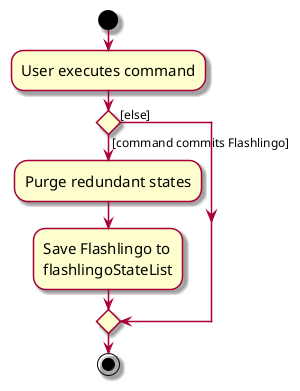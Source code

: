 @startuml
skin rose
skinparam ActivityFontSize 15
skinparam ArrowFontSize 12
start
:User executes command;

'Since the beta syntax does not support placing the condition outside the
'diamond we place it as the true branch instead.

if () then ([command commits Flashlingo])
    :Purge redundant states;
    :Save Flashlingo to
    flashlingoStateList;
else ([else])
endif
stop
@enduml
